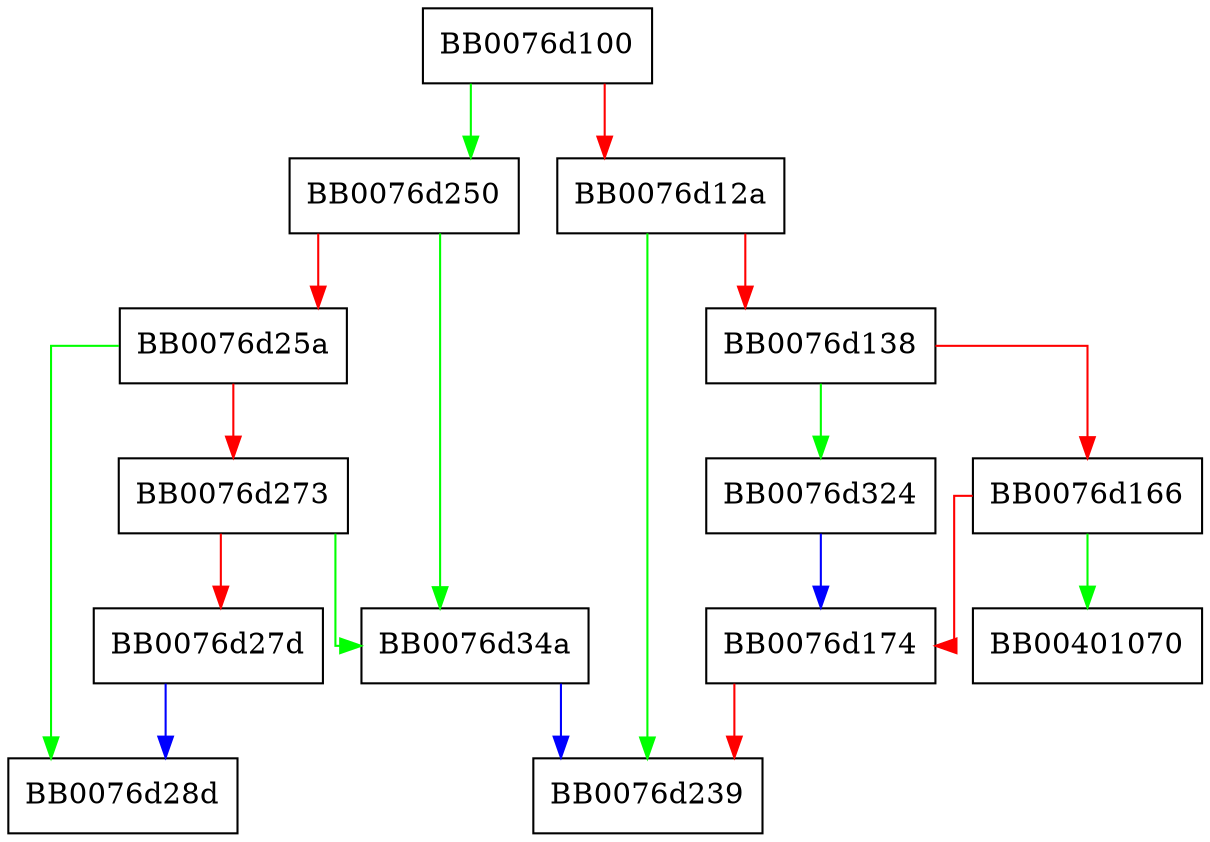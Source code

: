 digraph rc4_hmac_md5_ctrl {
  node [shape="box"];
  graph [splines=ortho];
  BB0076d100 -> BB0076d250 [color="green"];
  BB0076d100 -> BB0076d12a [color="red"];
  BB0076d12a -> BB0076d239 [color="green"];
  BB0076d12a -> BB0076d138 [color="red"];
  BB0076d138 -> BB0076d324 [color="green"];
  BB0076d138 -> BB0076d166 [color="red"];
  BB0076d166 -> BB00401070 [color="green"];
  BB0076d166 -> BB0076d174 [color="red"];
  BB0076d174 -> BB0076d239 [color="red"];
  BB0076d250 -> BB0076d34a [color="green"];
  BB0076d250 -> BB0076d25a [color="red"];
  BB0076d25a -> BB0076d28d [color="green"];
  BB0076d25a -> BB0076d273 [color="red"];
  BB0076d273 -> BB0076d34a [color="green"];
  BB0076d273 -> BB0076d27d [color="red"];
  BB0076d27d -> BB0076d28d [color="blue"];
  BB0076d324 -> BB0076d174 [color="blue"];
  BB0076d34a -> BB0076d239 [color="blue"];
}